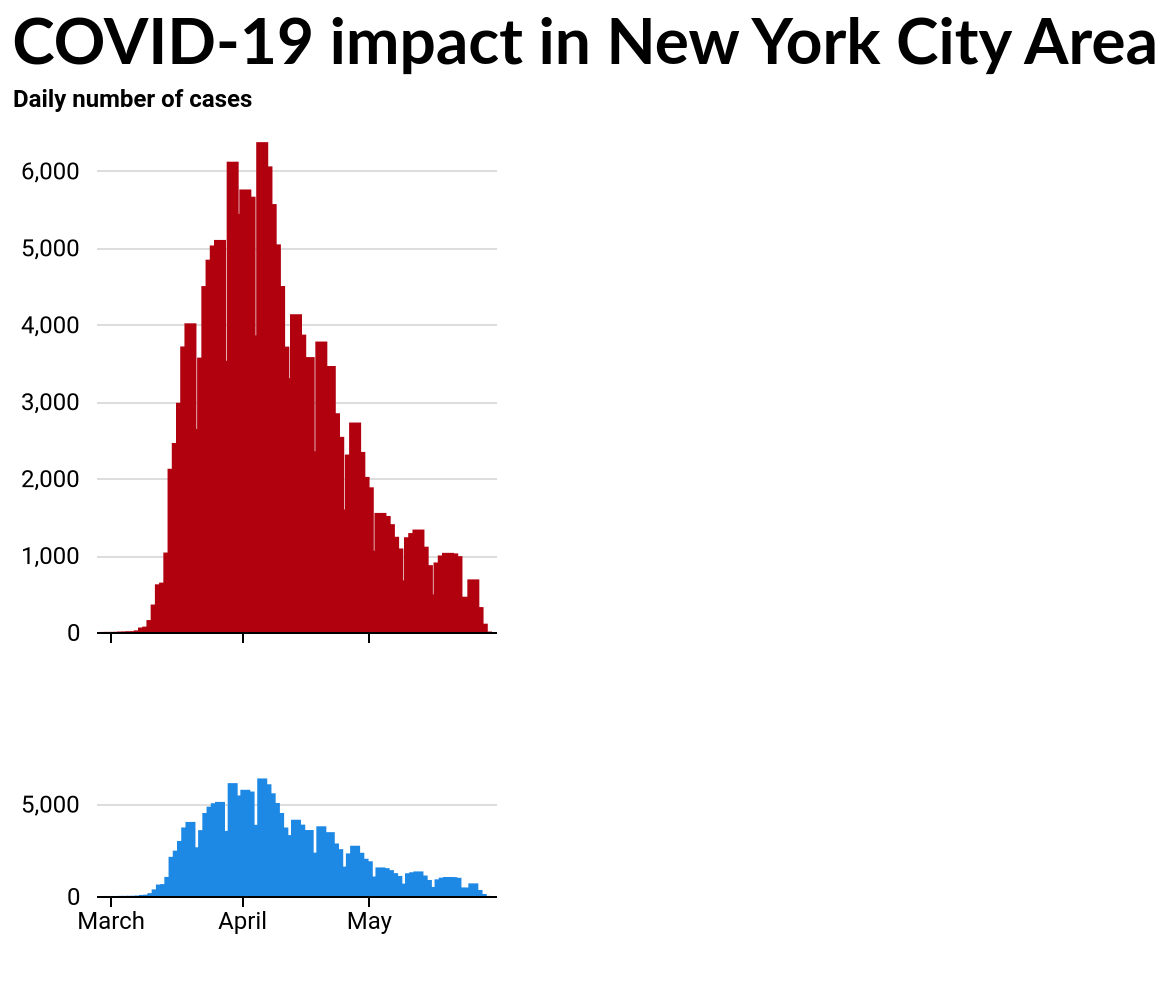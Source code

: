 {
  "config": {
    "background": "#FFFFFF",
    "title": {
      "anchor": "start",
      "fontSize": 32,
      "font": "Lato"
    },
    "axisX": {
      "domain": true,
      "domainColor": "#000000",
      "domainWidth": 1,
      "grid": false,
      "labelFontSize": 12,
      "labelFont": "Roboto",
      "labelAngle": 0,
      "tickColor": "#000000",
      "tickSize": 5,
      "titleFontSize": 12,
      "titlePadding": 10,
      "titleFont": "Roboto"
    },
    "axisY": {
      "domain": false,
      "domainWidth": 1,
      "grid": true,
      "gridColor": "#DEDDDD",
      "gridWidth": 1,
      "labelFontSize": 12,
      "labelFont": "Roboto",
      "labelPadding": 8,
      "ticks": false,
      "titleFontSize": 12,
      "titlePadding": 10,
      "titleFont": "Roboto",
      "titleAngle": 0,
      "titleY": -10,
      "titleX": 18
    },
    "legend": {
      "labelFontSize": 12,
      "labelFont": "Roboto",
      "symbolSize": 100,
      "titleFontSize": 12,
      "titlePadding": 10,
      "titleFont": "Roboto",
      "orient": "right",
      "offset": 10
    },
    "view": {
      "stroke": "transparent"
    },
    "range": {
      "category": [
        "#1696d2",
        "#ec008b",
        "#fdbf11",
        "#000000",
        "#d2d2d2",
        "#55b748"
      ],
      "diverging": [
        "#ca5800",
        "#fdbf11",
        "#fdd870",
        "#fff2cf",
        "#cfe8f3",
        "#73bfe2",
        "#1696d2",
        "#0a4c6a"
      ],
      "heatmap": [
        "#ca5800",
        "#fdbf11",
        "#fdd870",
        "#fff2cf",
        "#cfe8f3",
        "#73bfe2",
        "#1696d2",
        "#0a4c6a"
      ],
      "ordinal": [
        "#cfe8f3",
        "#a2d4ec",
        "#73bfe2",
        "#46abdb",
        "#1696d2",
        "#12719e"
      ],
      "ramp": [
        "#CFE8F3",
        "#A2D4EC",
        "#73BFE2",
        "#46ABDB",
        "#1696D2",
        "#12719E",
        "#0A4C6A",
        "#062635"
      ]
    },
    "area": {
      "fill": "#1696d2"
    },
    "rect": {
      "fill": "#1696d2"
    },
    "line": {
      "color": "#1696d2",
      "stroke": "#1696d2",
      "strokeWidth": 5
    },
    "trail": {
      "color": "#1696d2",
      "stroke": "#1696d2",
      "strokeWidth": 0,
      "size": 1
    },
    "path": {
      "stroke": "#1696d2",
      "strokeWidth": 0.5
    },
    "point": {
      "filled": true
    },
    "text": {
      "font": "Lato",
      "color": "#1696d2",
      "fontSize": 11,
      "align": "center",
      "fontWeight": 400,
      "size": 11
    },
    "style": {
      "bar": {
        "fill": "#1696d2",
        "stroke": null
      }
    },
    "arc": {
      "fill": "#1696d2"
    },
    "shape": {
      "stroke": "#1696d2"
    },
    "symbol": {
      "fill": "#1696d2",
      "size": 30
    }
  },
  "vconcat": [
    {
      "mark": {
        "type": "bar",
        "color": "#1e88e5"
      },
      "encoding": {
        "color": {
          "condition": {
            "value": "#1e88e5",
            "selection": {
              "not": "selector047"
            }
          },
          "value": "#b1010f"
        },
        "size": {
          "condition": {
            "value": 3,
            "selection": {
              "not": "selector047"
            }
          },
          "value": 6
        },
        "tooltip": [
          {
            "type": "nominal",
            "field": "area_name",
            "title": "Area Name"
          },
          {
            "type": "temporal",
            "field": "DATE_OF_INTEREST",
            "title": "Date"
          },
          {
            "type": "quantitative",
            "field": "CASE_COUNT",
            "title": "Daily new cases"
          },
          {
            "type": "quantitative",
            "field": "Total_count",
            "title": "Total cases"
          }
        ],
        "x": {
          "type": "temporal",
          "axis": {
            "labels": false,
            "title": " "
          },
          "field": "DATE_OF_INTEREST",
          "scale": {
            "domain": {
              "selection": "selector046"
            }
          }
        },
        "y": {
          "type": "quantitative",
          "axis": {
            "title": "Daily number of cases"
          },
          "field": "CASE_COUNT"
        }
      },
      "height": 250,
      "selection": {
        "selector047": {
          "type": "single",
          "on": "mouseover",
          "fields": [
            "DATE_OF_INTEREST"
          ],
          "nearest": true
        }
      },
      "title": "COVID-19 impact in New York City Area",
      "width": "container"
    },
    {
      "mark": {
        "type": "bar",
        "color": "#1e88e5"
      },
      "encoding": {
        "color": {
          "condition": {
            "value": "#1e88e5",
            "selection": "selector046"
          },
          "value": "lightgray"
        },
        "x": {
          "type": "temporal",
          "axis": {
            "title": " "
          },
          "field": "DATE_OF_INTEREST"
        },
        "y": {
          "type": "quantitative",
          "axis": {
            "title": " "
          },
          "field": "CASE_COUNT"
        }
      },
      "height": 60,
      "selection": {
        "selector046": {
          "type": "interval",
          "encodings": [
            "x"
          ]
        }
      },
      "width": "container"
    }
  ],
  "data": {
    "name": "data-22fac4ef31a4ee887f138225bccd9799"
  },
  "$schema": "https://vega.github.io/schema/vega-lite/v5.json",
  "datasets": {
    "data-22fac4ef31a4ee887f138225bccd9799": [
      {
        "DATE_OF_INTEREST": "2020-02-29T00:00:00",
        "CASE_COUNT": 1,
        "HOSPITALIZED_COUNT": 14,
        "DEATH_COUNT": 0,
        "Total_count": 1,
        "area_name": "New York City"
      },
      {
        "DATE_OF_INTEREST": "2020-03-01T00:00:00",
        "CASE_COUNT": 1,
        "HOSPITALIZED_COUNT": 4,
        "DEATH_COUNT": 0,
        "Total_count": 2,
        "area_name": "New York City"
      },
      {
        "DATE_OF_INTEREST": "2020-03-02T00:00:00",
        "CASE_COUNT": 0,
        "HOSPITALIZED_COUNT": 23,
        "DEATH_COUNT": 0,
        "Total_count": 2,
        "area_name": "New York City"
      },
      {
        "DATE_OF_INTEREST": "2020-03-03T00:00:00",
        "CASE_COUNT": 2,
        "HOSPITALIZED_COUNT": 22,
        "DEATH_COUNT": 0,
        "Total_count": 4,
        "area_name": "New York City"
      },
      {
        "DATE_OF_INTEREST": "2020-03-04T00:00:00",
        "CASE_COUNT": 5,
        "HOSPITALIZED_COUNT": 22,
        "DEATH_COUNT": 0,
        "Total_count": 9,
        "area_name": "New York City"
      },
      {
        "DATE_OF_INTEREST": "2020-03-05T00:00:00",
        "CASE_COUNT": 3,
        "HOSPITALIZED_COUNT": 21,
        "DEATH_COUNT": 0,
        "Total_count": 12,
        "area_name": "New York City"
      },
      {
        "DATE_OF_INTEREST": "2020-03-06T00:00:00",
        "CASE_COUNT": 8,
        "HOSPITALIZED_COUNT": 23,
        "DEATH_COUNT": 0,
        "Total_count": 20,
        "area_name": "New York City"
      },
      {
        "DATE_OF_INTEREST": "2020-03-07T00:00:00",
        "CASE_COUNT": 7,
        "HOSPITALIZED_COUNT": 16,
        "DEATH_COUNT": 0,
        "Total_count": 27,
        "area_name": "New York City"
      },
      {
        "DATE_OF_INTEREST": "2020-03-08T00:00:00",
        "CASE_COUNT": 21,
        "HOSPITALIZED_COUNT": 17,
        "DEATH_COUNT": 0,
        "Total_count": 48,
        "area_name": "New York City"
      },
      {
        "DATE_OF_INTEREST": "2020-03-09T00:00:00",
        "CASE_COUNT": 58,
        "HOSPITALIZED_COUNT": 52,
        "DEATH_COUNT": 0,
        "Total_count": 106,
        "area_name": "New York City"
      },
      {
        "DATE_OF_INTEREST": "2020-03-10T00:00:00",
        "CASE_COUNT": 70,
        "HOSPITALIZED_COUNT": 65,
        "DEATH_COUNT": 0,
        "Total_count": 176,
        "area_name": "New York City"
      },
      {
        "DATE_OF_INTEREST": "2020-03-11T00:00:00",
        "CASE_COUNT": 155,
        "HOSPITALIZED_COUNT": 87,
        "DEATH_COUNT": 1,
        "Total_count": 331,
        "area_name": "New York City"
      },
      {
        "DATE_OF_INTEREST": "2020-03-12T00:00:00",
        "CASE_COUNT": 357,
        "HOSPITALIZED_COUNT": 90,
        "DEATH_COUNT": 0,
        "Total_count": 688,
        "area_name": "New York City"
      },
      {
        "DATE_OF_INTEREST": "2020-03-13T00:00:00",
        "CASE_COUNT": 620,
        "HOSPITALIZED_COUNT": 148,
        "DEATH_COUNT": 0,
        "Total_count": 1308,
        "area_name": "New York City"
      },
      {
        "DATE_OF_INTEREST": "2020-03-14T00:00:00",
        "CASE_COUNT": 642,
        "HOSPITALIZED_COUNT": 158,
        "DEATH_COUNT": 2,
        "Total_count": 1950,
        "area_name": "New York City"
      },
      {
        "DATE_OF_INTEREST": "2020-03-15T00:00:00",
        "CASE_COUNT": 1033,
        "HOSPITALIZED_COUNT": 192,
        "DEATH_COUNT": 5,
        "Total_count": 2983,
        "area_name": "New York City"
      },
      {
        "DATE_OF_INTEREST": "2020-03-16T00:00:00",
        "CASE_COUNT": 2122,
        "HOSPITALIZED_COUNT": 309,
        "DEATH_COUNT": 9,
        "Total_count": 5105,
        "area_name": "New York City"
      },
      {
        "DATE_OF_INTEREST": "2020-03-17T00:00:00",
        "CASE_COUNT": 2457,
        "HOSPITALIZED_COUNT": 353,
        "DEATH_COUNT": 8,
        "Total_count": 7562,
        "area_name": "New York City"
      },
      {
        "DATE_OF_INTEREST": "2020-03-18T00:00:00",
        "CASE_COUNT": 2980,
        "HOSPITALIZED_COUNT": 464,
        "DEATH_COUNT": 20,
        "Total_count": 10542,
        "area_name": "New York City"
      },
      {
        "DATE_OF_INTEREST": "2020-03-19T00:00:00",
        "CASE_COUNT": 3712,
        "HOSPITALIZED_COUNT": 551,
        "DEATH_COUNT": 24,
        "Total_count": 14254,
        "area_name": "New York City"
      },
      {
        "DATE_OF_INTEREST": "2020-03-20T00:00:00",
        "CASE_COUNT": 4013,
        "HOSPITALIZED_COUNT": 662,
        "DEATH_COUNT": 46,
        "Total_count": 18267,
        "area_name": "New York City"
      },
      {
        "DATE_OF_INTEREST": "2020-03-21T00:00:00",
        "CASE_COUNT": 2639,
        "HOSPITALIZED_COUNT": 687,
        "DEATH_COUNT": 45,
        "Total_count": 20906,
        "area_name": "New York City"
      },
      {
        "DATE_OF_INTEREST": "2020-03-22T00:00:00",
        "CASE_COUNT": 2580,
        "HOSPITALIZED_COUNT": 724,
        "DEATH_COUNT": 50,
        "Total_count": 23486,
        "area_name": "New York City"
      },
      {
        "DATE_OF_INTEREST": "2020-03-23T00:00:00",
        "CASE_COUNT": 3567,
        "HOSPITALIZED_COUNT": 1033,
        "DEATH_COUNT": 82,
        "Total_count": 27053,
        "area_name": "New York City"
      },
      {
        "DATE_OF_INTEREST": "2020-03-24T00:00:00",
        "CASE_COUNT": 4497,
        "HOSPITALIZED_COUNT": 1142,
        "DEATH_COUNT": 94,
        "Total_count": 31550,
        "area_name": "New York City"
      },
      {
        "DATE_OF_INTEREST": "2020-03-25T00:00:00",
        "CASE_COUNT": 4840,
        "HOSPITALIZED_COUNT": 1297,
        "DEATH_COUNT": 120,
        "Total_count": 36390,
        "area_name": "New York City"
      },
      {
        "DATE_OF_INTEREST": "2020-03-26T00:00:00",
        "CASE_COUNT": 5025,
        "HOSPITALIZED_COUNT": 1423,
        "DEATH_COUNT": 186,
        "Total_count": 41415,
        "area_name": "New York City"
      },
      {
        "DATE_OF_INTEREST": "2020-03-27T00:00:00",
        "CASE_COUNT": 5097,
        "HOSPITALIZED_COUNT": 1380,
        "DEATH_COUNT": 212,
        "Total_count": 46512,
        "area_name": "New York City"
      },
      {
        "DATE_OF_INTEREST": "2020-03-28T00:00:00",
        "CASE_COUNT": 3458,
        "HOSPITALIZED_COUNT": 1337,
        "DEATH_COUNT": 265,
        "Total_count": 49970,
        "area_name": "New York City"
      },
      {
        "DATE_OF_INTEREST": "2020-03-29T00:00:00",
        "CASE_COUNT": 3526,
        "HOSPITALIZED_COUNT": 1384,
        "DEATH_COUNT": 286,
        "Total_count": 53496,
        "area_name": "New York City"
      },
      {
        "DATE_OF_INTEREST": "2020-03-30T00:00:00",
        "CASE_COUNT": 6114,
        "HOSPITALIZED_COUNT": 1691,
        "DEATH_COUNT": 321,
        "Total_count": 59610,
        "area_name": "New York City"
      },
      {
        "DATE_OF_INTEREST": "2020-03-31T00:00:00",
        "CASE_COUNT": 5433,
        "HOSPITALIZED_COUNT": 1628,
        "DEATH_COUNT": 372,
        "Total_count": 65043,
        "area_name": "New York City"
      },
      {
        "DATE_OF_INTEREST": "2020-04-01T00:00:00",
        "CASE_COUNT": 5436,
        "HOSPITALIZED_COUNT": 1545,
        "DEATH_COUNT": 431,
        "Total_count": 70479,
        "area_name": "New York City"
      },
      {
        "DATE_OF_INTEREST": "2020-04-02T00:00:00",
        "CASE_COUNT": 5753,
        "HOSPITALIZED_COUNT": 1592,
        "DEATH_COUNT": 486,
        "Total_count": 76232,
        "area_name": "New York City"
      },
      {
        "DATE_OF_INTEREST": "2020-04-03T00:00:00",
        "CASE_COUNT": 5659,
        "HOSPITALIZED_COUNT": 1600,
        "DEATH_COUNT": 482,
        "Total_count": 81891,
        "area_name": "New York City"
      },
      {
        "DATE_OF_INTEREST": "2020-04-04T00:00:00",
        "CASE_COUNT": 3856,
        "HOSPITALIZED_COUNT": 1330,
        "DEATH_COUNT": 488,
        "Total_count": 85747,
        "area_name": "New York City"
      },
      {
        "DATE_OF_INTEREST": "2020-04-05T00:00:00",
        "CASE_COUNT": 3776,
        "HOSPITALIZED_COUNT": 1322,
        "DEATH_COUNT": 565,
        "Total_count": 89523,
        "area_name": "New York City"
      },
      {
        "DATE_OF_INTEREST": "2020-04-06T00:00:00",
        "CASE_COUNT": 6368,
        "HOSPITALIZED_COUNT": 1694,
        "DEATH_COUNT": 564,
        "Total_count": 95891,
        "area_name": "New York City"
      },
      {
        "DATE_OF_INTEREST": "2020-04-07T00:00:00",
        "CASE_COUNT": 6053,
        "HOSPITALIZED_COUNT": 1567,
        "DEATH_COUNT": 590,
        "Total_count": 101944,
        "area_name": "New York City"
      },
      {
        "DATE_OF_INTEREST": "2020-04-08T00:00:00",
        "CASE_COUNT": 5563,
        "HOSPITALIZED_COUNT": 1521,
        "DEATH_COUNT": 544,
        "Total_count": 107507,
        "area_name": "New York City"
      },
      {
        "DATE_OF_INTEREST": "2020-04-09T00:00:00",
        "CASE_COUNT": 5039,
        "HOSPITALIZED_COUNT": 1402,
        "DEATH_COUNT": 534,
        "Total_count": 112546,
        "area_name": "New York City"
      },
      {
        "DATE_OF_INTEREST": "2020-04-10T00:00:00",
        "CASE_COUNT": 4498,
        "HOSPITALIZED_COUNT": 1317,
        "DEATH_COUNT": 517,
        "Total_count": 117044,
        "area_name": "New York City"
      },
      {
        "DATE_OF_INTEREST": "2020-04-11T00:00:00",
        "CASE_COUNT": 3710,
        "HOSPITALIZED_COUNT": 1079,
        "DEATH_COUNT": 523,
        "Total_count": 120754,
        "area_name": "New York City"
      },
      {
        "DATE_OF_INTEREST": "2020-04-12T00:00:00",
        "CASE_COUNT": 2870,
        "HOSPITALIZED_COUNT": 979,
        "DEATH_COUNT": 555,
        "Total_count": 123624,
        "area_name": "New York City"
      },
      {
        "DATE_OF_INTEREST": "2020-04-13T00:00:00",
        "CASE_COUNT": 3300,
        "HOSPITALIZED_COUNT": 1205,
        "DEATH_COUNT": 550,
        "Total_count": 126924,
        "area_name": "New York City"
      },
      {
        "DATE_OF_INTEREST": "2020-04-14T00:00:00",
        "CASE_COUNT": 4131,
        "HOSPITALIZED_COUNT": 1065,
        "DEATH_COUNT": 503,
        "Total_count": 131055,
        "area_name": "New York City"
      },
      {
        "DATE_OF_INTEREST": "2020-04-15T00:00:00",
        "CASE_COUNT": 3866,
        "HOSPITALIZED_COUNT": 971,
        "DEATH_COUNT": 436,
        "Total_count": 134921,
        "area_name": "New York City"
      },
      {
        "DATE_OF_INTEREST": "2020-04-16T00:00:00",
        "CASE_COUNT": 3517,
        "HOSPITALIZED_COUNT": 857,
        "DEATH_COUNT": 399,
        "Total_count": 138438,
        "area_name": "New York City"
      },
      {
        "DATE_OF_INTEREST": "2020-04-17T00:00:00",
        "CASE_COUNT": 3574,
        "HOSPITALIZED_COUNT": 895,
        "DEATH_COUNT": 366,
        "Total_count": 142012,
        "area_name": "New York City"
      },
      {
        "DATE_OF_INTEREST": "2020-04-18T00:00:00",
        "CASE_COUNT": 2164,
        "HOSPITALIZED_COUNT": 648,
        "DEATH_COUNT": 360,
        "Total_count": 144176,
        "area_name": "New York City"
      },
      {
        "DATE_OF_INTEREST": "2020-04-19T00:00:00",
        "CASE_COUNT": 2349,
        "HOSPITALIZED_COUNT": 592,
        "DEATH_COUNT": 373,
        "Total_count": 146525,
        "area_name": "New York City"
      },
      {
        "DATE_OF_INTEREST": "2020-04-20T00:00:00",
        "CASE_COUNT": 3776,
        "HOSPITALIZED_COUNT": 717,
        "DEATH_COUNT": 348,
        "Total_count": 150301,
        "area_name": "New York City"
      },
      {
        "DATE_OF_INTEREST": "2020-04-21T00:00:00",
        "CASE_COUNT": 3055,
        "HOSPITALIZED_COUNT": 648,
        "DEATH_COUNT": 306,
        "Total_count": 153356,
        "area_name": "New York City"
      },
      {
        "DATE_OF_INTEREST": "2020-04-22T00:00:00",
        "CASE_COUNT": 3458,
        "HOSPITALIZED_COUNT": 597,
        "DEATH_COUNT": 298,
        "Total_count": 156814,
        "area_name": "New York City"
      },
      {
        "DATE_OF_INTEREST": "2020-04-23T00:00:00",
        "CASE_COUNT": 2844,
        "HOSPITALIZED_COUNT": 517,
        "DEATH_COUNT": 307,
        "Total_count": 159658,
        "area_name": "New York City"
      },
      {
        "DATE_OF_INTEREST": "2020-04-24T00:00:00",
        "CASE_COUNT": 2537,
        "HOSPITALIZED_COUNT": 555,
        "DEATH_COUNT": 297,
        "Total_count": 162195,
        "area_name": "New York City"
      },
      {
        "DATE_OF_INTEREST": "2020-04-25T00:00:00",
        "CASE_COUNT": 1593,
        "HOSPITALIZED_COUNT": 405,
        "DEATH_COUNT": 239,
        "Total_count": 163788,
        "area_name": "New York City"
      },
      {
        "DATE_OF_INTEREST": "2020-04-26T00:00:00",
        "CASE_COUNT": 1006,
        "HOSPITALIZED_COUNT": 376,
        "DEATH_COUNT": 231,
        "Total_count": 164794,
        "area_name": "New York City"
      },
      {
        "DATE_OF_INTEREST": "2020-04-27T00:00:00",
        "CASE_COUNT": 2307,
        "HOSPITALIZED_COUNT": 443,
        "DEATH_COUNT": 255,
        "Total_count": 167101,
        "area_name": "New York City"
      },
      {
        "DATE_OF_INTEREST": "2020-04-28T00:00:00",
        "CASE_COUNT": 2723,
        "HOSPITALIZED_COUNT": 441,
        "DEATH_COUNT": 217,
        "Total_count": 169824,
        "area_name": "New York City"
      },
      {
        "DATE_OF_INTEREST": "2020-04-29T00:00:00",
        "CASE_COUNT": 2341,
        "HOSPITALIZED_COUNT": 405,
        "DEATH_COUNT": 228,
        "Total_count": 172165,
        "area_name": "New York City"
      },
      {
        "DATE_OF_INTEREST": "2020-04-30T00:00:00",
        "CASE_COUNT": 2016,
        "HOSPITALIZED_COUNT": 334,
        "DEATH_COUNT": 206,
        "Total_count": 174181,
        "area_name": "New York City"
      },
      {
        "DATE_OF_INTEREST": "2020-05-01T00:00:00",
        "CASE_COUNT": 1881,
        "HOSPITALIZED_COUNT": 343,
        "DEATH_COUNT": 201,
        "Total_count": 176062,
        "area_name": "New York City"
      },
      {
        "DATE_OF_INTEREST": "2020-05-02T00:00:00",
        "CASE_COUNT": 1057,
        "HOSPITALIZED_COUNT": 270,
        "DEATH_COUNT": 186,
        "Total_count": 177119,
        "area_name": "New York City"
      },
      {
        "DATE_OF_INTEREST": "2020-05-03T00:00:00",
        "CASE_COUNT": 782,
        "HOSPITALIZED_COUNT": 253,
        "DEATH_COUNT": 166,
        "Total_count": 177901,
        "area_name": "New York City"
      },
      {
        "DATE_OF_INTEREST": "2020-05-04T00:00:00",
        "CASE_COUNT": 1548,
        "HOSPITALIZED_COUNT": 289,
        "DEATH_COUNT": 148,
        "Total_count": 179449,
        "area_name": "New York City"
      },
      {
        "DATE_OF_INTEREST": "2020-05-05T00:00:00",
        "CASE_COUNT": 1508,
        "HOSPITALIZED_COUNT": 264,
        "DEATH_COUNT": 140,
        "Total_count": 180957,
        "area_name": "New York City"
      },
      {
        "DATE_OF_INTEREST": "2020-05-06T00:00:00",
        "CASE_COUNT": 1402,
        "HOSPITALIZED_COUNT": 255,
        "DEATH_COUNT": 136,
        "Total_count": 182359,
        "area_name": "New York City"
      },
      {
        "DATE_OF_INTEREST": "2020-05-07T00:00:00",
        "CASE_COUNT": 1238,
        "HOSPITALIZED_COUNT": 234,
        "DEATH_COUNT": 129,
        "Total_count": 183597,
        "area_name": "New York City"
      },
      {
        "DATE_OF_INTEREST": "2020-05-08T00:00:00",
        "CASE_COUNT": 1086,
        "HOSPITALIZED_COUNT": 248,
        "DEATH_COUNT": 120,
        "Total_count": 184683,
        "area_name": "New York City"
      },
      {
        "DATE_OF_INTEREST": "2020-05-09T00:00:00",
        "CASE_COUNT": 671,
        "HOSPITALIZED_COUNT": 164,
        "DEATH_COUNT": 99,
        "Total_count": 185354,
        "area_name": "New York City"
      },
      {
        "DATE_OF_INTEREST": "2020-05-10T00:00:00",
        "CASE_COUNT": 460,
        "HOSPITALIZED_COUNT": 140,
        "DEATH_COUNT": 90,
        "Total_count": 185814,
        "area_name": "New York City"
      },
      {
        "DATE_OF_INTEREST": "2020-05-11T00:00:00",
        "CASE_COUNT": 1232,
        "HOSPITALIZED_COUNT": 241,
        "DEATH_COUNT": 97,
        "Total_count": 187046,
        "area_name": "New York City"
      },
      {
        "DATE_OF_INTEREST": "2020-05-12T00:00:00",
        "CASE_COUNT": 1286,
        "HOSPITALIZED_COUNT": 202,
        "DEATH_COUNT": 85,
        "Total_count": 188332,
        "area_name": "New York City"
      },
      {
        "DATE_OF_INTEREST": "2020-05-13T00:00:00",
        "CASE_COUNT": 1332,
        "HOSPITALIZED_COUNT": 202,
        "DEATH_COUNT": 72,
        "Total_count": 189664,
        "area_name": "New York City"
      },
      {
        "DATE_OF_INTEREST": "2020-05-14T00:00:00",
        "CASE_COUNT": 1109,
        "HOSPITALIZED_COUNT": 183,
        "DEATH_COUNT": 63,
        "Total_count": 190773,
        "area_name": "New York City"
      },
      {
        "DATE_OF_INTEREST": "2020-05-15T00:00:00",
        "CASE_COUNT": 869,
        "HOSPITALIZED_COUNT": 201,
        "DEATH_COUNT": 83,
        "Total_count": 191642,
        "area_name": "New York City"
      },
      {
        "DATE_OF_INTEREST": "2020-05-16T00:00:00",
        "CASE_COUNT": 489,
        "HOSPITALIZED_COUNT": 140,
        "DEATH_COUNT": 72,
        "Total_count": 192131,
        "area_name": "New York City"
      },
      {
        "DATE_OF_INTEREST": "2020-05-17T00:00:00",
        "CASE_COUNT": 363,
        "HOSPITALIZED_COUNT": 114,
        "DEATH_COUNT": 67,
        "Total_count": 192494,
        "area_name": "New York City"
      },
      {
        "DATE_OF_INTEREST": "2020-05-18T00:00:00",
        "CASE_COUNT": 904,
        "HOSPITALIZED_COUNT": 142,
        "DEATH_COUNT": 46,
        "Total_count": 193398,
        "area_name": "New York City"
      },
      {
        "DATE_OF_INTEREST": "2020-05-19T00:00:00",
        "CASE_COUNT": 995,
        "HOSPITALIZED_COUNT": 175,
        "DEATH_COUNT": 50,
        "Total_count": 194393,
        "area_name": "New York City"
      },
      {
        "DATE_OF_INTEREST": "2020-05-20T00:00:00",
        "CASE_COUNT": 1029,
        "HOSPITALIZED_COUNT": 91,
        "DEATH_COUNT": 72,
        "Total_count": 195422,
        "area_name": "New York City"
      },
      {
        "DATE_OF_INTEREST": "2020-05-21T00:00:00",
        "CASE_COUNT": 1022,
        "HOSPITALIZED_COUNT": 82,
        "DEATH_COUNT": 38,
        "Total_count": 196444,
        "area_name": "New York City"
      },
      {
        "DATE_OF_INTEREST": "2020-05-22T00:00:00",
        "CASE_COUNT": 986,
        "HOSPITALIZED_COUNT": 110,
        "DEATH_COUNT": 50,
        "Total_count": 197430,
        "area_name": "New York City"
      },
      {
        "DATE_OF_INTEREST": "2020-05-23T00:00:00",
        "CASE_COUNT": 444,
        "HOSPITALIZED_COUNT": 61,
        "DEATH_COUNT": 47,
        "Total_count": 197874,
        "area_name": "New York City"
      },
      {
        "DATE_OF_INTEREST": "2020-05-24T00:00:00",
        "CASE_COUNT": 459,
        "HOSPITALIZED_COUNT": 75,
        "DEATH_COUNT": 36,
        "Total_count": 198333,
        "area_name": "New York City"
      },
      {
        "DATE_OF_INTEREST": "2020-05-25T00:00:00",
        "CASE_COUNT": 438,
        "HOSPITALIZED_COUNT": 63,
        "DEATH_COUNT": 27,
        "Total_count": 198771,
        "area_name": "New York City"
      },
      {
        "DATE_OF_INTEREST": "2020-05-26T00:00:00",
        "CASE_COUNT": 684,
        "HOSPITALIZED_COUNT": 81,
        "DEATH_COUNT": 23,
        "Total_count": 199455,
        "area_name": "New York City"
      },
      {
        "DATE_OF_INTEREST": "2020-05-27T00:00:00",
        "CASE_COUNT": 324,
        "HOSPITALIZED_COUNT": 40,
        "DEATH_COUNT": 12,
        "Total_count": 199779,
        "area_name": "New York City"
      },
      {
        "DATE_OF_INTEREST": "2020-05-28T00:00:00",
        "CASE_COUNT": 108,
        "HOSPITALIZED_COUNT": 5,
        "DEATH_COUNT": 8,
        "Total_count": 199887,
        "area_name": "New York City"
      },
      {
        "DATE_OF_INTEREST": "2020-05-29T00:00:00",
        "CASE_COUNT": 6,
        "HOSPITALIZED_COUNT": 0,
        "DEATH_COUNT": 0,
        "Total_count": 199893,
        "area_name": "New York City"
      }
    ]
  }
}